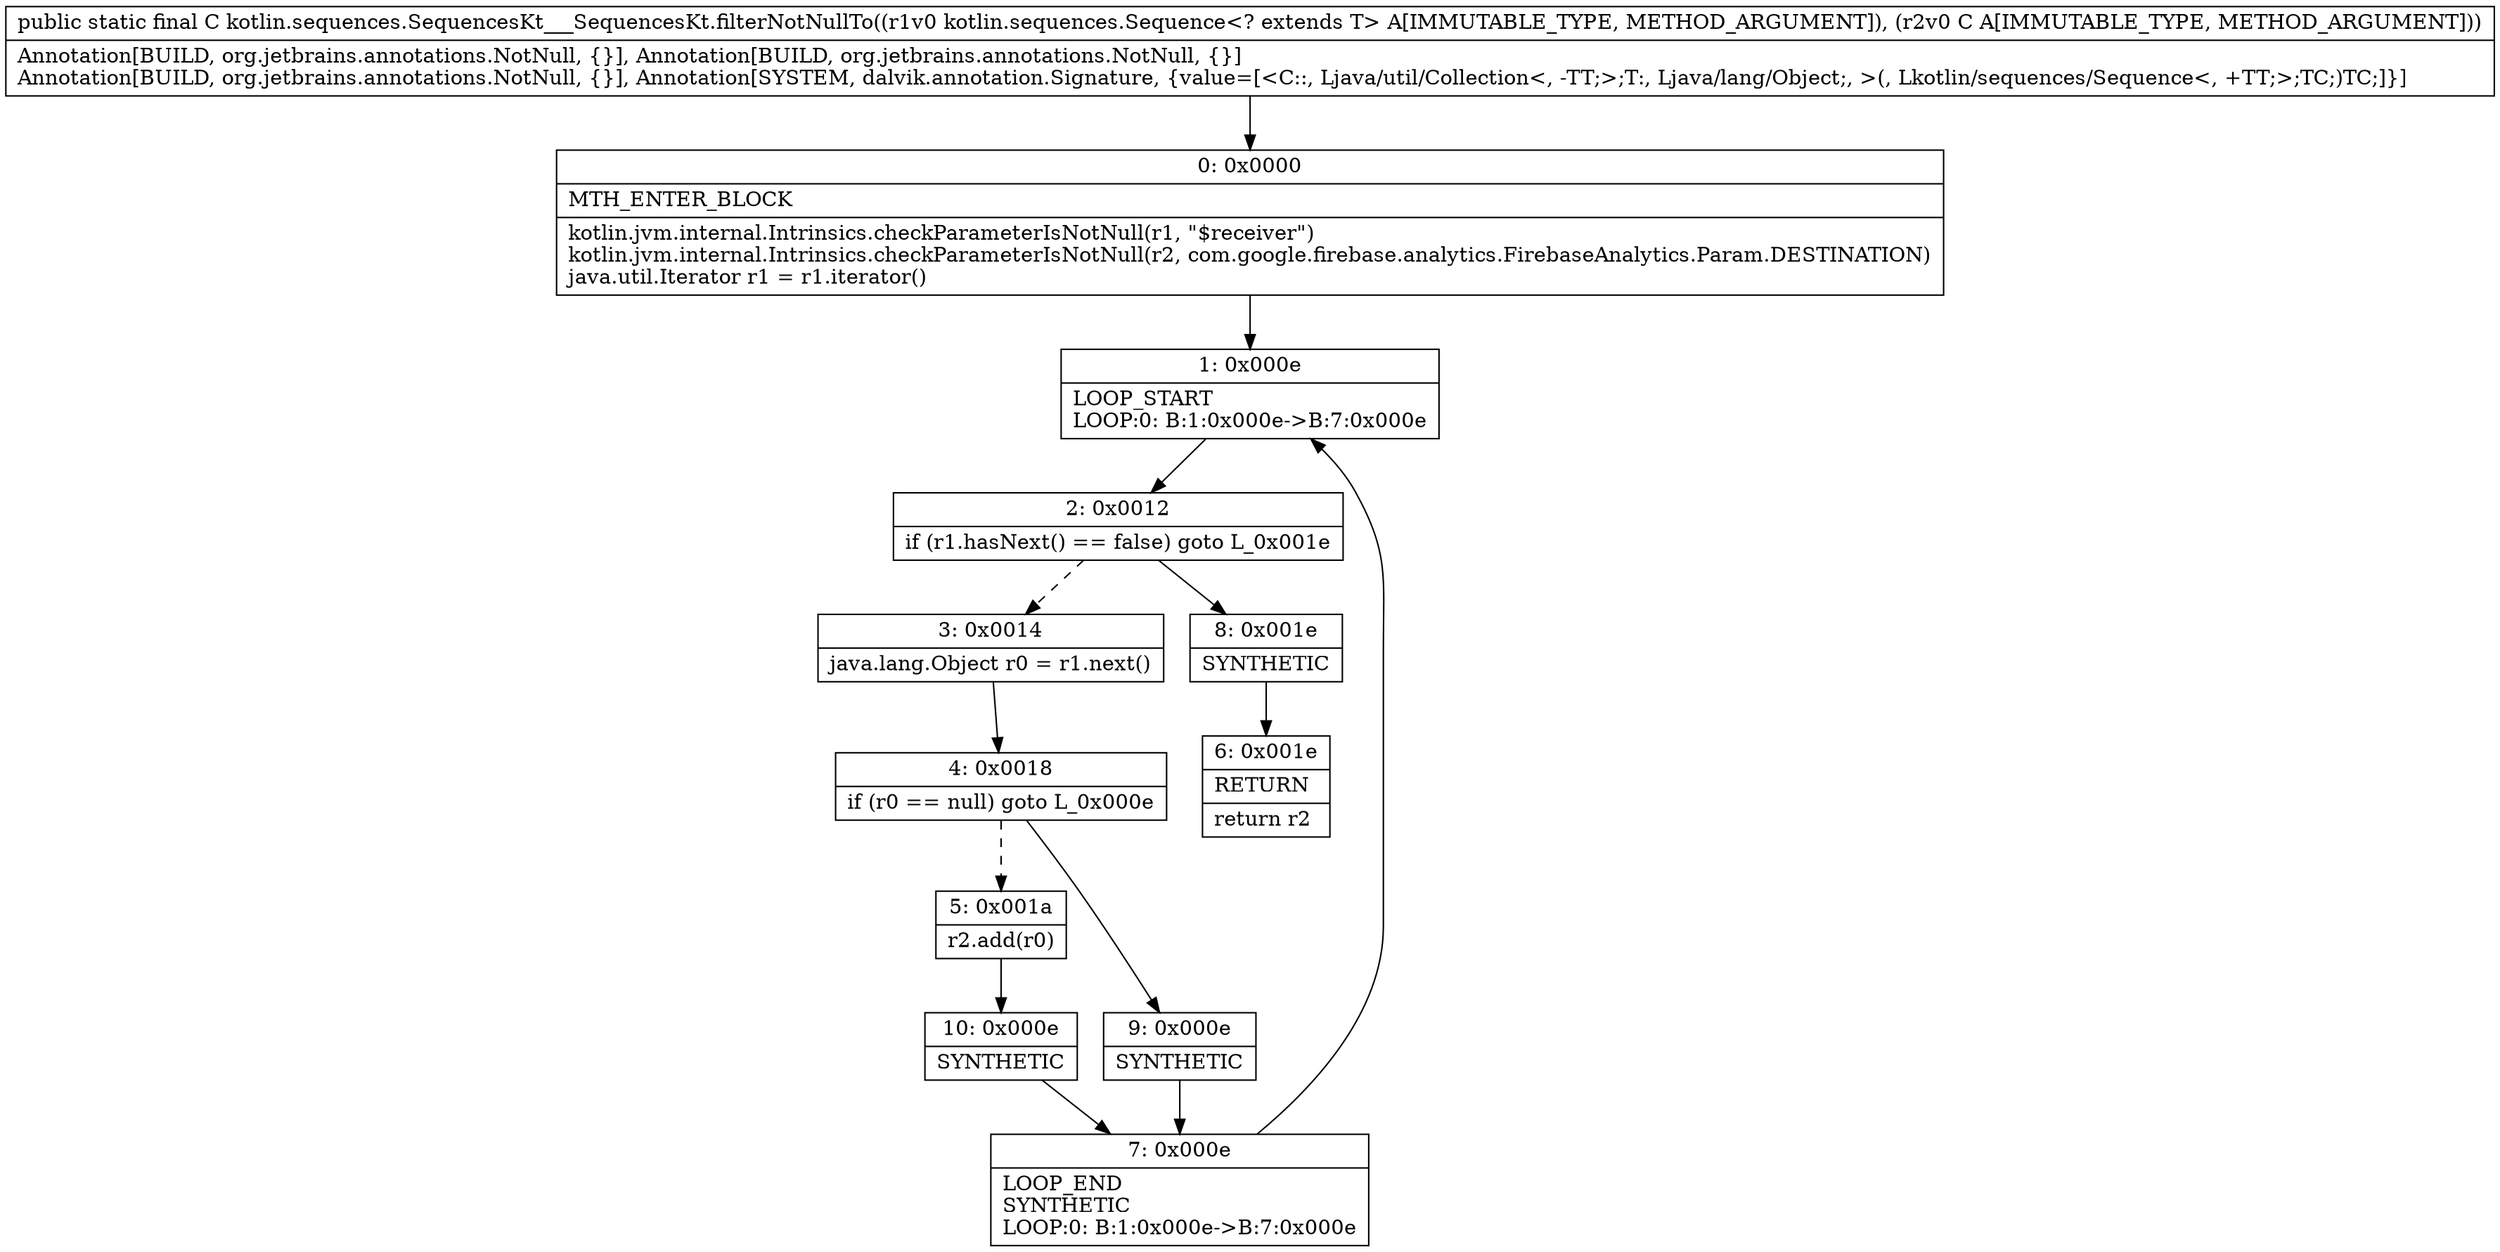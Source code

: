 digraph "CFG forkotlin.sequences.SequencesKt___SequencesKt.filterNotNullTo(Lkotlin\/sequences\/Sequence;Ljava\/util\/Collection;)Ljava\/util\/Collection;" {
Node_0 [shape=record,label="{0\:\ 0x0000|MTH_ENTER_BLOCK\l|kotlin.jvm.internal.Intrinsics.checkParameterIsNotNull(r1, \"$receiver\")\lkotlin.jvm.internal.Intrinsics.checkParameterIsNotNull(r2, com.google.firebase.analytics.FirebaseAnalytics.Param.DESTINATION)\ljava.util.Iterator r1 = r1.iterator()\l}"];
Node_1 [shape=record,label="{1\:\ 0x000e|LOOP_START\lLOOP:0: B:1:0x000e\-\>B:7:0x000e\l}"];
Node_2 [shape=record,label="{2\:\ 0x0012|if (r1.hasNext() == false) goto L_0x001e\l}"];
Node_3 [shape=record,label="{3\:\ 0x0014|java.lang.Object r0 = r1.next()\l}"];
Node_4 [shape=record,label="{4\:\ 0x0018|if (r0 == null) goto L_0x000e\l}"];
Node_5 [shape=record,label="{5\:\ 0x001a|r2.add(r0)\l}"];
Node_6 [shape=record,label="{6\:\ 0x001e|RETURN\l|return r2\l}"];
Node_7 [shape=record,label="{7\:\ 0x000e|LOOP_END\lSYNTHETIC\lLOOP:0: B:1:0x000e\-\>B:7:0x000e\l}"];
Node_8 [shape=record,label="{8\:\ 0x001e|SYNTHETIC\l}"];
Node_9 [shape=record,label="{9\:\ 0x000e|SYNTHETIC\l}"];
Node_10 [shape=record,label="{10\:\ 0x000e|SYNTHETIC\l}"];
MethodNode[shape=record,label="{public static final C kotlin.sequences.SequencesKt___SequencesKt.filterNotNullTo((r1v0 kotlin.sequences.Sequence\<? extends T\> A[IMMUTABLE_TYPE, METHOD_ARGUMENT]), (r2v0 C A[IMMUTABLE_TYPE, METHOD_ARGUMENT]))  | Annotation[BUILD, org.jetbrains.annotations.NotNull, \{\}], Annotation[BUILD, org.jetbrains.annotations.NotNull, \{\}]\lAnnotation[BUILD, org.jetbrains.annotations.NotNull, \{\}], Annotation[SYSTEM, dalvik.annotation.Signature, \{value=[\<C::, Ljava\/util\/Collection\<, \-TT;\>;T:, Ljava\/lang\/Object;, \>(, Lkotlin\/sequences\/Sequence\<, +TT;\>;TC;)TC;]\}]\l}"];
MethodNode -> Node_0;
Node_0 -> Node_1;
Node_1 -> Node_2;
Node_2 -> Node_3[style=dashed];
Node_2 -> Node_8;
Node_3 -> Node_4;
Node_4 -> Node_5[style=dashed];
Node_4 -> Node_9;
Node_5 -> Node_10;
Node_7 -> Node_1;
Node_8 -> Node_6;
Node_9 -> Node_7;
Node_10 -> Node_7;
}

